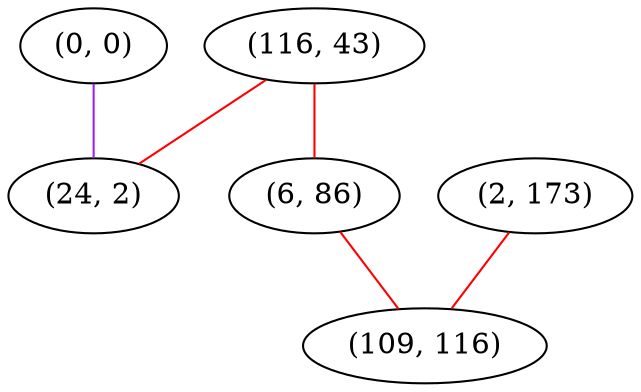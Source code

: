 graph "" {
"(0, 0)";
"(116, 43)";
"(2, 173)";
"(24, 2)";
"(6, 86)";
"(109, 116)";
"(0, 0)" -- "(24, 2)"  [color=purple, key=0, weight=4];
"(116, 43)" -- "(24, 2)"  [color=red, key=0, weight=1];
"(116, 43)" -- "(6, 86)"  [color=red, key=0, weight=1];
"(2, 173)" -- "(109, 116)"  [color=red, key=0, weight=1];
"(6, 86)" -- "(109, 116)"  [color=red, key=0, weight=1];
}
